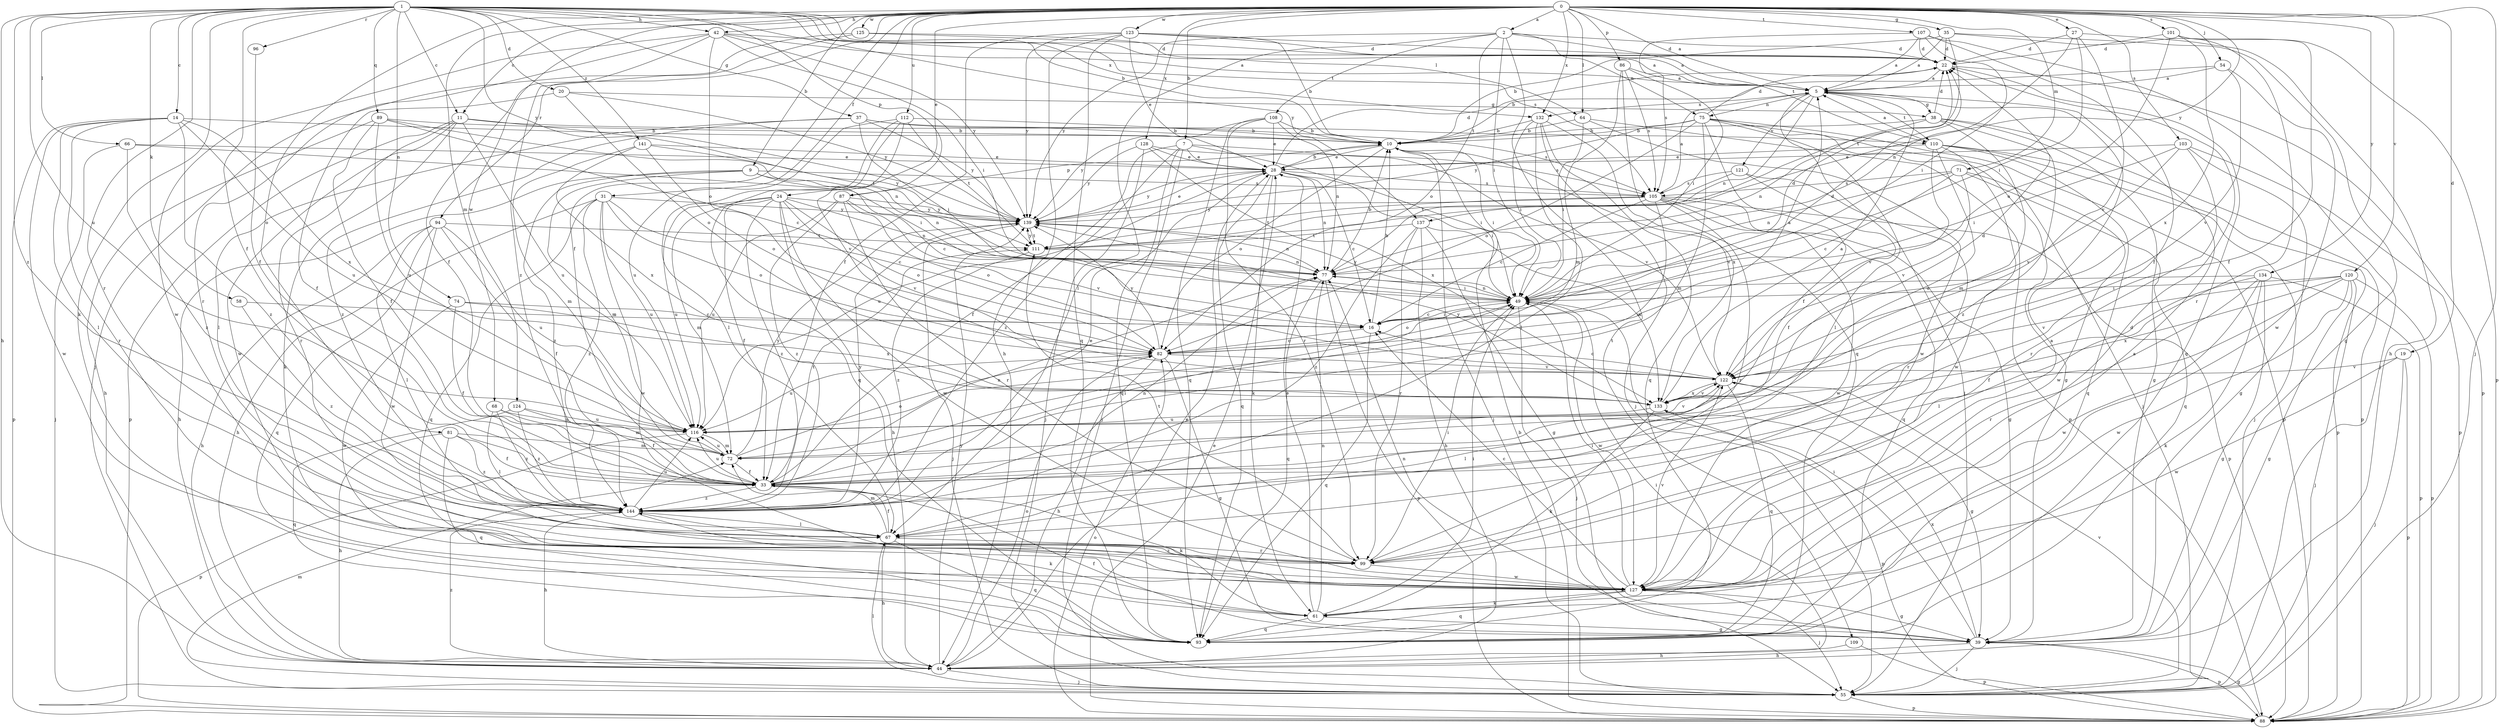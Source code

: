 strict digraph  {
0;
1;
2;
5;
7;
9;
10;
11;
14;
16;
19;
20;
22;
24;
27;
28;
31;
33;
35;
37;
38;
39;
42;
44;
49;
54;
55;
58;
61;
64;
66;
67;
68;
71;
72;
74;
75;
77;
81;
82;
86;
87;
88;
89;
93;
94;
96;
99;
101;
103;
105;
107;
108;
109;
110;
111;
112;
116;
120;
121;
122;
123;
124;
125;
127;
128;
132;
133;
134;
137;
139;
141;
144;
0 -> 2  [label=a];
0 -> 5  [label=a];
0 -> 7  [label=b];
0 -> 9  [label=b];
0 -> 11  [label=c];
0 -> 19  [label=d];
0 -> 24  [label=e];
0 -> 27  [label=e];
0 -> 31  [label=f];
0 -> 33  [label=f];
0 -> 35  [label=g];
0 -> 42  [label=h];
0 -> 54  [label=j];
0 -> 55  [label=j];
0 -> 64  [label=l];
0 -> 68  [label=m];
0 -> 71  [label=m];
0 -> 81  [label=o];
0 -> 86  [label=p];
0 -> 94  [label=r];
0 -> 101  [label=s];
0 -> 103  [label=s];
0 -> 107  [label=t];
0 -> 112  [label=u];
0 -> 120  [label=v];
0 -> 123  [label=w];
0 -> 124  [label=w];
0 -> 125  [label=w];
0 -> 128  [label=x];
0 -> 132  [label=x];
0 -> 134  [label=y];
0 -> 137  [label=y];
1 -> 10  [label=b];
1 -> 11  [label=c];
1 -> 14  [label=c];
1 -> 20  [label=d];
1 -> 33  [label=f];
1 -> 37  [label=g];
1 -> 42  [label=h];
1 -> 44  [label=h];
1 -> 58  [label=k];
1 -> 61  [label=k];
1 -> 64  [label=l];
1 -> 66  [label=l];
1 -> 74  [label=n];
1 -> 87  [label=p];
1 -> 89  [label=q];
1 -> 96  [label=r];
1 -> 99  [label=r];
1 -> 105  [label=s];
1 -> 116  [label=u];
1 -> 132  [label=x];
1 -> 137  [label=y];
1 -> 139  [label=y];
1 -> 141  [label=z];
1 -> 144  [label=z];
2 -> 22  [label=d];
2 -> 49  [label=i];
2 -> 67  [label=l];
2 -> 75  [label=n];
2 -> 82  [label=o];
2 -> 108  [label=t];
2 -> 109  [label=t];
2 -> 110  [label=t];
2 -> 139  [label=y];
5 -> 38  [label=g];
5 -> 55  [label=j];
5 -> 75  [label=n];
5 -> 77  [label=n];
5 -> 110  [label=t];
5 -> 121  [label=v];
5 -> 132  [label=x];
7 -> 28  [label=e];
7 -> 33  [label=f];
7 -> 49  [label=i];
7 -> 55  [label=j];
7 -> 93  [label=q];
7 -> 122  [label=v];
7 -> 144  [label=z];
9 -> 16  [label=c];
9 -> 44  [label=h];
9 -> 72  [label=m];
9 -> 77  [label=n];
9 -> 105  [label=s];
9 -> 144  [label=z];
10 -> 28  [label=e];
10 -> 49  [label=i];
10 -> 55  [label=j];
10 -> 82  [label=o];
10 -> 87  [label=p];
10 -> 122  [label=v];
11 -> 61  [label=k];
11 -> 88  [label=p];
11 -> 99  [label=r];
11 -> 110  [label=t];
11 -> 111  [label=t];
11 -> 116  [label=u];
11 -> 127  [label=w];
14 -> 10  [label=b];
14 -> 67  [label=l];
14 -> 88  [label=p];
14 -> 99  [label=r];
14 -> 116  [label=u];
14 -> 127  [label=w];
14 -> 133  [label=x];
14 -> 144  [label=z];
16 -> 10  [label=b];
16 -> 22  [label=d];
16 -> 49  [label=i];
16 -> 82  [label=o];
16 -> 93  [label=q];
19 -> 55  [label=j];
19 -> 88  [label=p];
19 -> 122  [label=v];
19 -> 127  [label=w];
20 -> 33  [label=f];
20 -> 38  [label=g];
20 -> 82  [label=o];
20 -> 139  [label=y];
22 -> 5  [label=a];
22 -> 88  [label=p];
22 -> 93  [label=q];
24 -> 33  [label=f];
24 -> 44  [label=h];
24 -> 72  [label=m];
24 -> 77  [label=n];
24 -> 82  [label=o];
24 -> 116  [label=u];
24 -> 122  [label=v];
24 -> 127  [label=w];
24 -> 139  [label=y];
24 -> 144  [label=z];
27 -> 22  [label=d];
27 -> 44  [label=h];
27 -> 49  [label=i];
27 -> 77  [label=n];
27 -> 122  [label=v];
28 -> 10  [label=b];
28 -> 16  [label=c];
28 -> 22  [label=d];
28 -> 49  [label=i];
28 -> 61  [label=k];
28 -> 77  [label=n];
28 -> 93  [label=q];
28 -> 105  [label=s];
28 -> 116  [label=u];
28 -> 139  [label=y];
31 -> 16  [label=c];
31 -> 44  [label=h];
31 -> 82  [label=o];
31 -> 93  [label=q];
31 -> 116  [label=u];
31 -> 127  [label=w];
31 -> 139  [label=y];
31 -> 144  [label=z];
33 -> 49  [label=i];
33 -> 61  [label=k];
33 -> 77  [label=n];
33 -> 111  [label=t];
33 -> 116  [label=u];
33 -> 144  [label=z];
35 -> 5  [label=a];
35 -> 10  [label=b];
35 -> 22  [label=d];
35 -> 39  [label=g];
35 -> 99  [label=r];
35 -> 111  [label=t];
37 -> 10  [label=b];
37 -> 49  [label=i];
37 -> 67  [label=l];
37 -> 105  [label=s];
37 -> 139  [label=y];
37 -> 144  [label=z];
38 -> 10  [label=b];
38 -> 22  [label=d];
38 -> 39  [label=g];
38 -> 72  [label=m];
38 -> 77  [label=n];
38 -> 88  [label=p];
38 -> 144  [label=z];
39 -> 33  [label=f];
39 -> 44  [label=h];
39 -> 49  [label=i];
39 -> 55  [label=j];
39 -> 77  [label=n];
39 -> 88  [label=p];
39 -> 133  [label=x];
42 -> 5  [label=a];
42 -> 22  [label=d];
42 -> 33  [label=f];
42 -> 49  [label=i];
42 -> 82  [label=o];
42 -> 99  [label=r];
42 -> 127  [label=w];
42 -> 139  [label=y];
44 -> 28  [label=e];
44 -> 49  [label=i];
44 -> 55  [label=j];
44 -> 82  [label=o];
44 -> 139  [label=y];
44 -> 144  [label=z];
49 -> 16  [label=c];
49 -> 22  [label=d];
49 -> 55  [label=j];
49 -> 77  [label=n];
49 -> 82  [label=o];
49 -> 127  [label=w];
49 -> 139  [label=y];
54 -> 5  [label=a];
54 -> 10  [label=b];
54 -> 122  [label=v];
54 -> 127  [label=w];
55 -> 67  [label=l];
55 -> 72  [label=m];
55 -> 88  [label=p];
55 -> 122  [label=v];
58 -> 16  [label=c];
58 -> 144  [label=z];
61 -> 5  [label=a];
61 -> 28  [label=e];
61 -> 39  [label=g];
61 -> 49  [label=i];
61 -> 77  [label=n];
61 -> 93  [label=q];
64 -> 10  [label=b];
64 -> 49  [label=i];
64 -> 88  [label=p];
64 -> 127  [label=w];
66 -> 28  [label=e];
66 -> 49  [label=i];
66 -> 55  [label=j];
66 -> 144  [label=z];
67 -> 33  [label=f];
67 -> 44  [label=h];
67 -> 72  [label=m];
67 -> 93  [label=q];
67 -> 99  [label=r];
68 -> 67  [label=l];
68 -> 72  [label=m];
68 -> 116  [label=u];
68 -> 144  [label=z];
71 -> 16  [label=c];
71 -> 77  [label=n];
71 -> 93  [label=q];
71 -> 105  [label=s];
71 -> 122  [label=v];
71 -> 127  [label=w];
72 -> 33  [label=f];
72 -> 82  [label=o];
72 -> 116  [label=u];
72 -> 139  [label=y];
74 -> 16  [label=c];
74 -> 33  [label=f];
74 -> 127  [label=w];
74 -> 133  [label=x];
75 -> 10  [label=b];
75 -> 22  [label=d];
75 -> 33  [label=f];
75 -> 39  [label=g];
75 -> 55  [label=j];
75 -> 67  [label=l];
75 -> 72  [label=m];
75 -> 82  [label=o];
75 -> 88  [label=p];
75 -> 139  [label=y];
77 -> 10  [label=b];
77 -> 49  [label=i];
77 -> 88  [label=p];
77 -> 93  [label=q];
81 -> 33  [label=f];
81 -> 44  [label=h];
81 -> 72  [label=m];
81 -> 93  [label=q];
81 -> 144  [label=z];
82 -> 5  [label=a];
82 -> 39  [label=g];
82 -> 44  [label=h];
82 -> 116  [label=u];
82 -> 122  [label=v];
82 -> 139  [label=y];
86 -> 5  [label=a];
86 -> 49  [label=i];
86 -> 72  [label=m];
86 -> 93  [label=q];
86 -> 105  [label=s];
87 -> 82  [label=o];
87 -> 99  [label=r];
87 -> 116  [label=u];
87 -> 122  [label=v];
87 -> 139  [label=y];
87 -> 144  [label=z];
88 -> 10  [label=b];
88 -> 28  [label=e];
88 -> 39  [label=g];
88 -> 82  [label=o];
89 -> 10  [label=b];
89 -> 16  [label=c];
89 -> 33  [label=f];
89 -> 44  [label=h];
89 -> 77  [label=n];
89 -> 116  [label=u];
94 -> 33  [label=f];
94 -> 44  [label=h];
94 -> 67  [label=l];
94 -> 93  [label=q];
94 -> 111  [label=t];
94 -> 116  [label=u];
94 -> 127  [label=w];
96 -> 33  [label=f];
99 -> 49  [label=i];
99 -> 111  [label=t];
99 -> 127  [label=w];
101 -> 22  [label=d];
101 -> 33  [label=f];
101 -> 82  [label=o];
101 -> 88  [label=p];
101 -> 133  [label=x];
103 -> 28  [label=e];
103 -> 39  [label=g];
103 -> 49  [label=i];
103 -> 88  [label=p];
103 -> 99  [label=r];
103 -> 122  [label=v];
105 -> 5  [label=a];
105 -> 16  [label=c];
105 -> 39  [label=g];
105 -> 88  [label=p];
105 -> 93  [label=q];
105 -> 99  [label=r];
105 -> 111  [label=t];
105 -> 116  [label=u];
105 -> 127  [label=w];
105 -> 139  [label=y];
107 -> 5  [label=a];
107 -> 22  [label=d];
107 -> 33  [label=f];
107 -> 49  [label=i];
107 -> 55  [label=j];
107 -> 105  [label=s];
108 -> 10  [label=b];
108 -> 28  [label=e];
108 -> 77  [label=n];
108 -> 93  [label=q];
108 -> 99  [label=r];
108 -> 139  [label=y];
109 -> 44  [label=h];
109 -> 88  [label=p];
110 -> 5  [label=a];
110 -> 28  [label=e];
110 -> 55  [label=j];
110 -> 88  [label=p];
110 -> 93  [label=q];
110 -> 116  [label=u];
110 -> 122  [label=v];
110 -> 127  [label=w];
111 -> 77  [label=n];
111 -> 139  [label=y];
111 -> 144  [label=z];
112 -> 10  [label=b];
112 -> 67  [label=l];
112 -> 93  [label=q];
112 -> 111  [label=t];
112 -> 116  [label=u];
112 -> 122  [label=v];
116 -> 72  [label=m];
116 -> 88  [label=p];
116 -> 122  [label=v];
120 -> 39  [label=g];
120 -> 49  [label=i];
120 -> 55  [label=j];
120 -> 67  [label=l];
120 -> 88  [label=p];
120 -> 122  [label=v];
120 -> 127  [label=w];
120 -> 133  [label=x];
121 -> 33  [label=f];
121 -> 99  [label=r];
121 -> 105  [label=s];
121 -> 111  [label=t];
122 -> 16  [label=c];
122 -> 39  [label=g];
122 -> 67  [label=l];
122 -> 93  [label=q];
122 -> 133  [label=x];
123 -> 5  [label=a];
123 -> 10  [label=b];
123 -> 22  [label=d];
123 -> 28  [label=e];
123 -> 33  [label=f];
123 -> 44  [label=h];
123 -> 93  [label=q];
123 -> 139  [label=y];
124 -> 33  [label=f];
124 -> 93  [label=q];
124 -> 116  [label=u];
124 -> 144  [label=z];
125 -> 5  [label=a];
125 -> 22  [label=d];
125 -> 55  [label=j];
125 -> 144  [label=z];
127 -> 5  [label=a];
127 -> 16  [label=c];
127 -> 22  [label=d];
127 -> 39  [label=g];
127 -> 49  [label=i];
127 -> 55  [label=j];
127 -> 61  [label=k];
127 -> 93  [label=q];
127 -> 122  [label=v];
127 -> 144  [label=z];
128 -> 28  [label=e];
128 -> 55  [label=j];
128 -> 105  [label=s];
128 -> 133  [label=x];
128 -> 139  [label=y];
132 -> 10  [label=b];
132 -> 49  [label=i];
132 -> 55  [label=j];
132 -> 67  [label=l];
132 -> 93  [label=q];
132 -> 133  [label=x];
133 -> 5  [label=a];
133 -> 22  [label=d];
133 -> 61  [label=k];
133 -> 88  [label=p];
133 -> 116  [label=u];
133 -> 122  [label=v];
133 -> 139  [label=y];
134 -> 33  [label=f];
134 -> 39  [label=g];
134 -> 49  [label=i];
134 -> 61  [label=k];
134 -> 88  [label=p];
134 -> 99  [label=r];
134 -> 127  [label=w];
137 -> 39  [label=g];
137 -> 44  [label=h];
137 -> 99  [label=r];
137 -> 111  [label=t];
137 -> 133  [label=x];
137 -> 144  [label=z];
139 -> 28  [label=e];
139 -> 55  [label=j];
139 -> 77  [label=n];
139 -> 111  [label=t];
141 -> 28  [label=e];
141 -> 72  [label=m];
141 -> 82  [label=o];
141 -> 133  [label=x];
141 -> 139  [label=y];
144 -> 28  [label=e];
144 -> 44  [label=h];
144 -> 61  [label=k];
144 -> 67  [label=l];
144 -> 77  [label=n];
144 -> 116  [label=u];
144 -> 139  [label=y];
}
